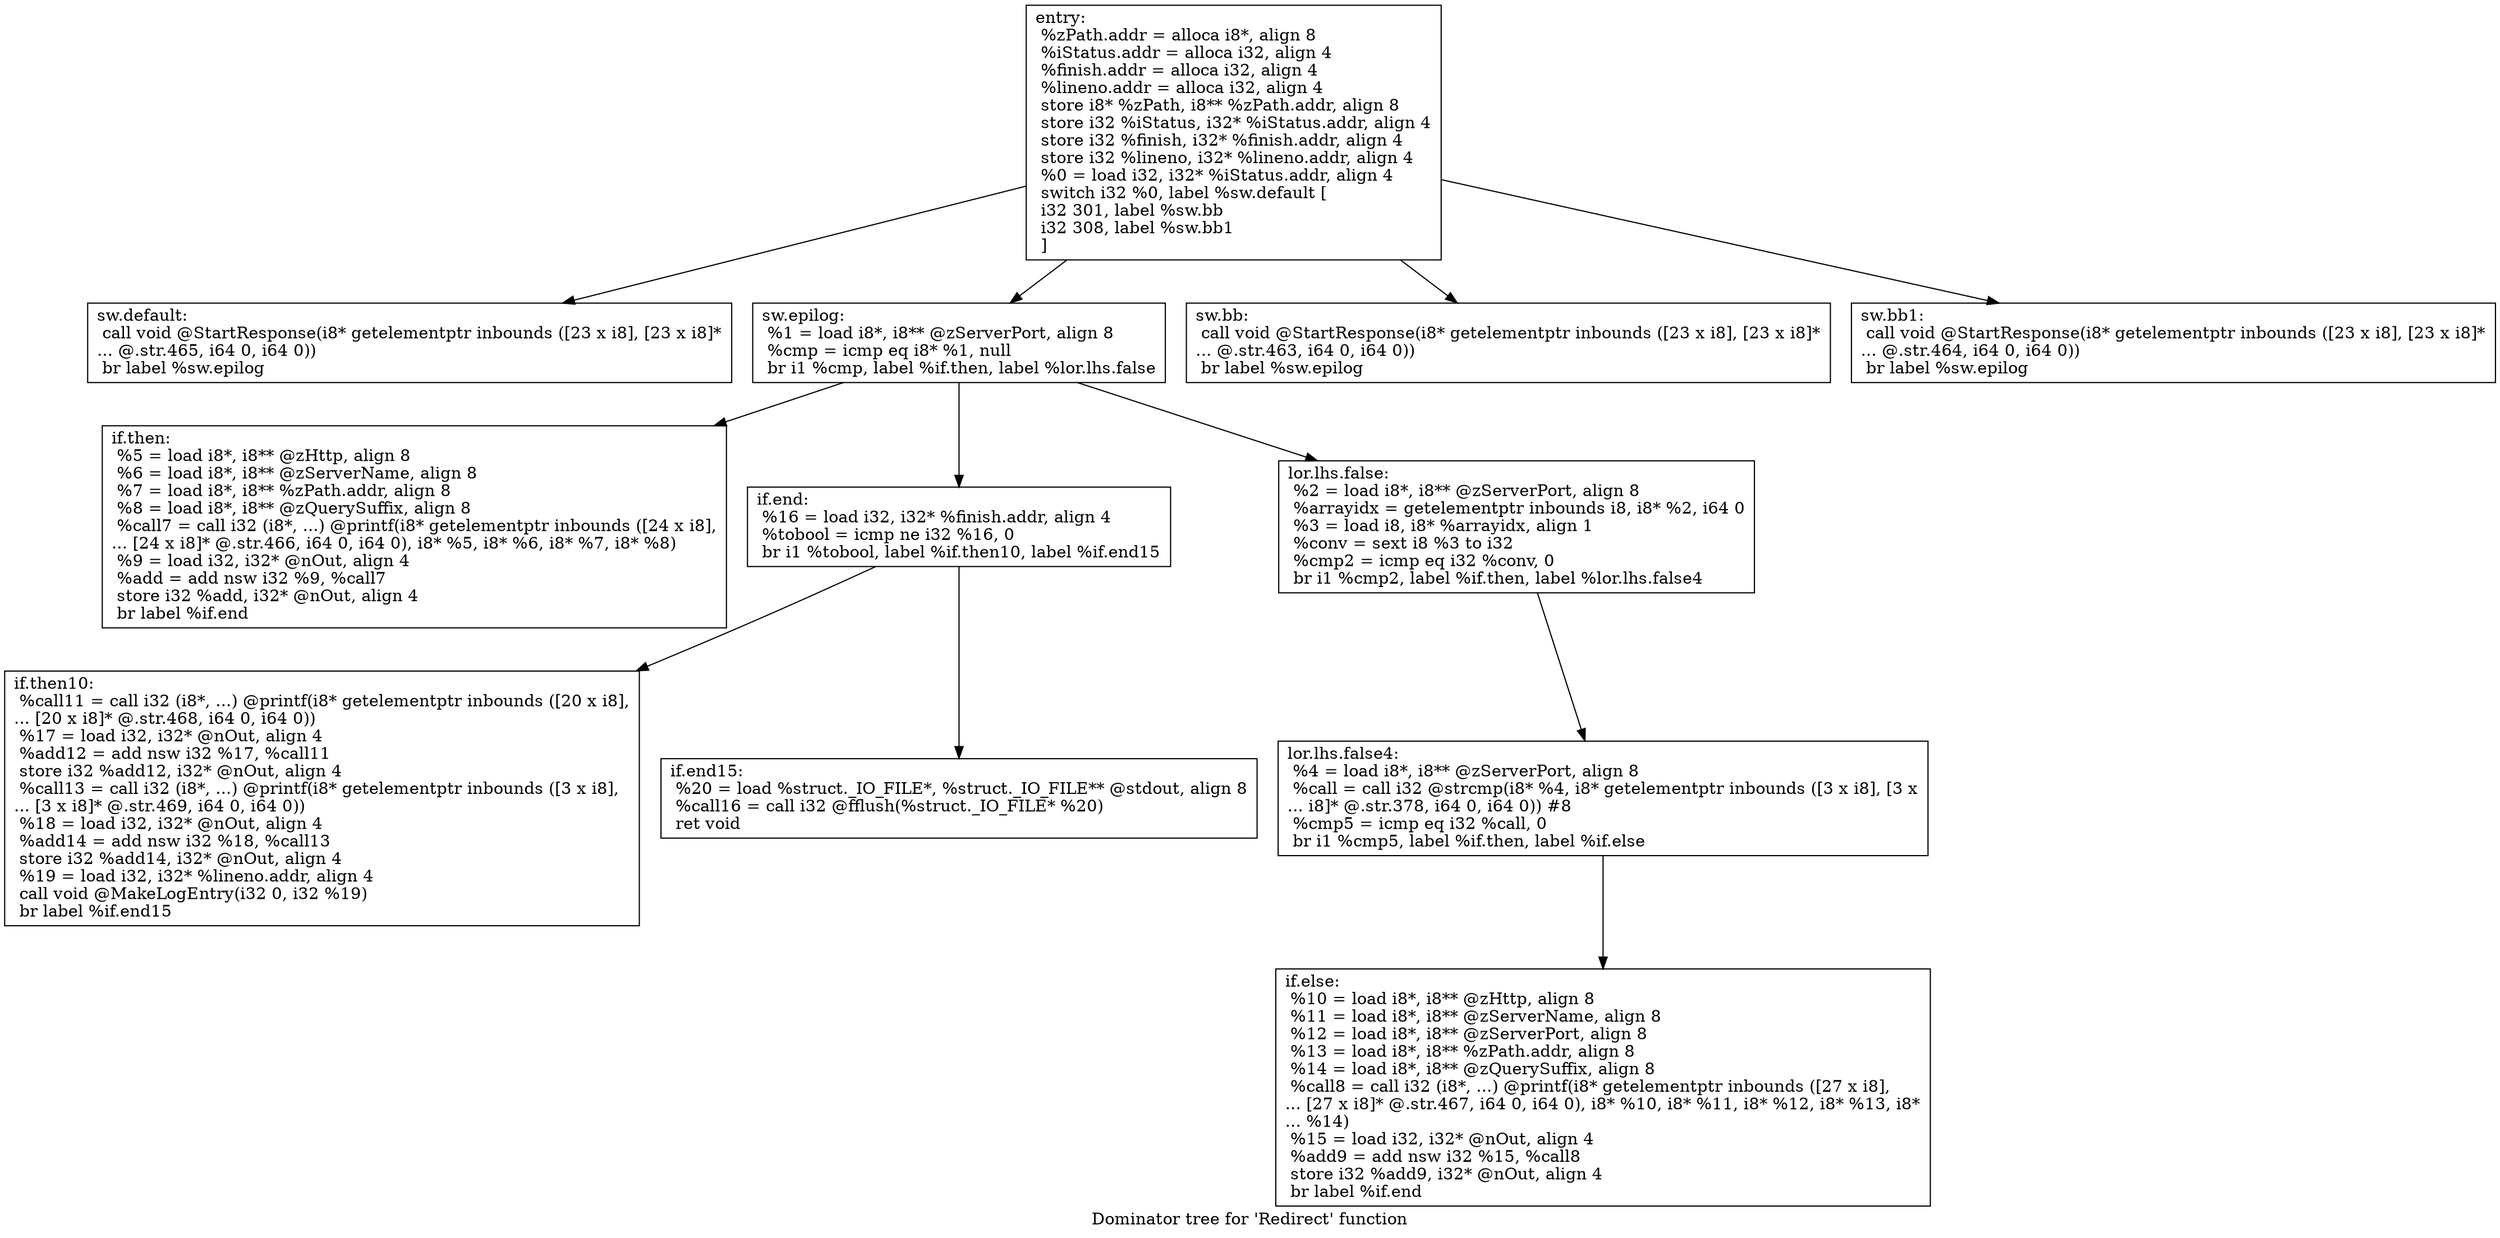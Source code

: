 digraph "Dominator tree for 'Redirect' function" {
	label="Dominator tree for 'Redirect' function";

	Node0xcf8370 [shape=record,label="{entry:\l  %zPath.addr = alloca i8*, align 8\l  %iStatus.addr = alloca i32, align 4\l  %finish.addr = alloca i32, align 4\l  %lineno.addr = alloca i32, align 4\l  store i8* %zPath, i8** %zPath.addr, align 8\l  store i32 %iStatus, i32* %iStatus.addr, align 4\l  store i32 %finish, i32* %finish.addr, align 4\l  store i32 %lineno, i32* %lineno.addr, align 4\l  %0 = load i32, i32* %iStatus.addr, align 4\l  switch i32 %0, label %sw.default [\l    i32 301, label %sw.bb\l    i32 308, label %sw.bb1\l  ]\l}"];
	Node0xcf8370 -> Node0xb75ae0;
	Node0xcf8370 -> Node0xc43fb0;
	Node0xcf8370 -> Node0xca6650;
	Node0xcf8370 -> Node0xc88ea0;
	Node0xb75ae0 [shape=record,label="{sw.default:                                       \l  call void @StartResponse(i8* getelementptr inbounds ([23 x i8], [23 x i8]*\l... @.str.465, i64 0, i64 0))\l  br label %sw.epilog\l}"];
	Node0xc43fb0 [shape=record,label="{sw.epilog:                                        \l  %1 = load i8*, i8** @zServerPort, align 8\l  %cmp = icmp eq i8* %1, null\l  br i1 %cmp, label %if.then, label %lor.lhs.false\l}"];
	Node0xc43fb0 -> Node0xcad940;
	Node0xc43fb0 -> Node0xc804f0;
	Node0xc43fb0 -> Node0xcbf4f0;
	Node0xcad940 [shape=record,label="{if.then:                                          \l  %5 = load i8*, i8** @zHttp, align 8\l  %6 = load i8*, i8** @zServerName, align 8\l  %7 = load i8*, i8** %zPath.addr, align 8\l  %8 = load i8*, i8** @zQuerySuffix, align 8\l  %call7 = call i32 (i8*, ...) @printf(i8* getelementptr inbounds ([24 x i8],\l... [24 x i8]* @.str.466, i64 0, i64 0), i8* %5, i8* %6, i8* %7, i8* %8)\l  %9 = load i32, i32* @nOut, align 4\l  %add = add nsw i32 %9, %call7\l  store i32 %add, i32* @nOut, align 4\l  br label %if.end\l}"];
	Node0xc804f0 [shape=record,label="{if.end:                                           \l  %16 = load i32, i32* %finish.addr, align 4\l  %tobool = icmp ne i32 %16, 0\l  br i1 %tobool, label %if.then10, label %if.end15\l}"];
	Node0xc804f0 -> Node0xc81dd0;
	Node0xc804f0 -> Node0xc47450;
	Node0xc81dd0 [shape=record,label="{if.then10:                                        \l  %call11 = call i32 (i8*, ...) @printf(i8* getelementptr inbounds ([20 x i8],\l... [20 x i8]* @.str.468, i64 0, i64 0))\l  %17 = load i32, i32* @nOut, align 4\l  %add12 = add nsw i32 %17, %call11\l  store i32 %add12, i32* @nOut, align 4\l  %call13 = call i32 (i8*, ...) @printf(i8* getelementptr inbounds ([3 x i8],\l... [3 x i8]* @.str.469, i64 0, i64 0))\l  %18 = load i32, i32* @nOut, align 4\l  %add14 = add nsw i32 %18, %call13\l  store i32 %add14, i32* @nOut, align 4\l  %19 = load i32, i32* %lineno.addr, align 4\l  call void @MakeLogEntry(i32 0, i32 %19)\l  br label %if.end15\l}"];
	Node0xc47450 [shape=record,label="{if.end15:                                         \l  %20 = load %struct._IO_FILE*, %struct._IO_FILE** @stdout, align 8\l  %call16 = call i32 @fflush(%struct._IO_FILE* %20)\l  ret void\l}"];
	Node0xcbf4f0 [shape=record,label="{lor.lhs.false:                                    \l  %2 = load i8*, i8** @zServerPort, align 8\l  %arrayidx = getelementptr inbounds i8, i8* %2, i64 0\l  %3 = load i8, i8* %arrayidx, align 1\l  %conv = sext i8 %3 to i32\l  %cmp2 = icmp eq i32 %conv, 0\l  br i1 %cmp2, label %if.then, label %lor.lhs.false4\l}"];
	Node0xcbf4f0 -> Node0xc6eda0;
	Node0xc6eda0 [shape=record,label="{lor.lhs.false4:                                   \l  %4 = load i8*, i8** @zServerPort, align 8\l  %call = call i32 @strcmp(i8* %4, i8* getelementptr inbounds ([3 x i8], [3 x\l... i8]* @.str.378, i64 0, i64 0)) #8\l  %cmp5 = icmp eq i32 %call, 0\l  br i1 %cmp5, label %if.then, label %if.else\l}"];
	Node0xc6eda0 -> Node0xc6f260;
	Node0xc6f260 [shape=record,label="{if.else:                                          \l  %10 = load i8*, i8** @zHttp, align 8\l  %11 = load i8*, i8** @zServerName, align 8\l  %12 = load i8*, i8** @zServerPort, align 8\l  %13 = load i8*, i8** %zPath.addr, align 8\l  %14 = load i8*, i8** @zQuerySuffix, align 8\l  %call8 = call i32 (i8*, ...) @printf(i8* getelementptr inbounds ([27 x i8],\l... [27 x i8]* @.str.467, i64 0, i64 0), i8* %10, i8* %11, i8* %12, i8* %13, i8*\l... %14)\l  %15 = load i32, i32* @nOut, align 4\l  %add9 = add nsw i32 %15, %call8\l  store i32 %add9, i32* @nOut, align 4\l  br label %if.end\l}"];
	Node0xca6650 [shape=record,label="{sw.bb:                                            \l  call void @StartResponse(i8* getelementptr inbounds ([23 x i8], [23 x i8]*\l... @.str.463, i64 0, i64 0))\l  br label %sw.epilog\l}"];
	Node0xc88ea0 [shape=record,label="{sw.bb1:                                           \l  call void @StartResponse(i8* getelementptr inbounds ([23 x i8], [23 x i8]*\l... @.str.464, i64 0, i64 0))\l  br label %sw.epilog\l}"];
}

